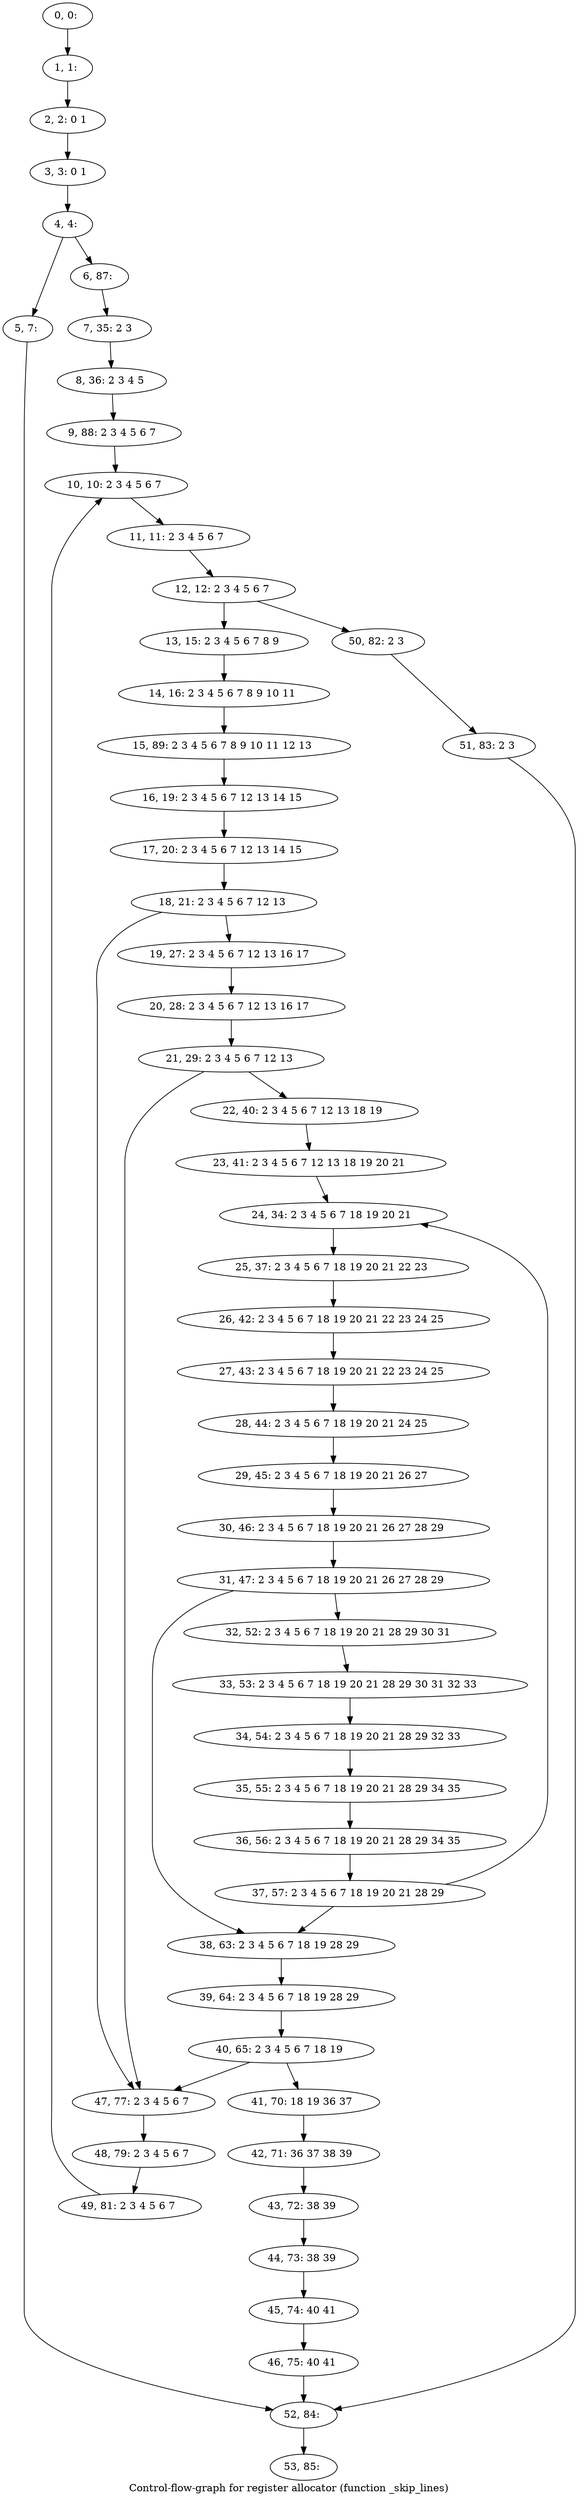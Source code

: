 digraph G {
graph [label="Control-flow-graph for register allocator (function _skip_lines)"]
0[label="0, 0: "];
1[label="1, 1: "];
2[label="2, 2: 0 1 "];
3[label="3, 3: 0 1 "];
4[label="4, 4: "];
5[label="5, 7: "];
6[label="6, 87: "];
7[label="7, 35: 2 3 "];
8[label="8, 36: 2 3 4 5 "];
9[label="9, 88: 2 3 4 5 6 7 "];
10[label="10, 10: 2 3 4 5 6 7 "];
11[label="11, 11: 2 3 4 5 6 7 "];
12[label="12, 12: 2 3 4 5 6 7 "];
13[label="13, 15: 2 3 4 5 6 7 8 9 "];
14[label="14, 16: 2 3 4 5 6 7 8 9 10 11 "];
15[label="15, 89: 2 3 4 5 6 7 8 9 10 11 12 13 "];
16[label="16, 19: 2 3 4 5 6 7 12 13 14 15 "];
17[label="17, 20: 2 3 4 5 6 7 12 13 14 15 "];
18[label="18, 21: 2 3 4 5 6 7 12 13 "];
19[label="19, 27: 2 3 4 5 6 7 12 13 16 17 "];
20[label="20, 28: 2 3 4 5 6 7 12 13 16 17 "];
21[label="21, 29: 2 3 4 5 6 7 12 13 "];
22[label="22, 40: 2 3 4 5 6 7 12 13 18 19 "];
23[label="23, 41: 2 3 4 5 6 7 12 13 18 19 20 21 "];
24[label="24, 34: 2 3 4 5 6 7 18 19 20 21 "];
25[label="25, 37: 2 3 4 5 6 7 18 19 20 21 22 23 "];
26[label="26, 42: 2 3 4 5 6 7 18 19 20 21 22 23 24 25 "];
27[label="27, 43: 2 3 4 5 6 7 18 19 20 21 22 23 24 25 "];
28[label="28, 44: 2 3 4 5 6 7 18 19 20 21 24 25 "];
29[label="29, 45: 2 3 4 5 6 7 18 19 20 21 26 27 "];
30[label="30, 46: 2 3 4 5 6 7 18 19 20 21 26 27 28 29 "];
31[label="31, 47: 2 3 4 5 6 7 18 19 20 21 26 27 28 29 "];
32[label="32, 52: 2 3 4 5 6 7 18 19 20 21 28 29 30 31 "];
33[label="33, 53: 2 3 4 5 6 7 18 19 20 21 28 29 30 31 32 33 "];
34[label="34, 54: 2 3 4 5 6 7 18 19 20 21 28 29 32 33 "];
35[label="35, 55: 2 3 4 5 6 7 18 19 20 21 28 29 34 35 "];
36[label="36, 56: 2 3 4 5 6 7 18 19 20 21 28 29 34 35 "];
37[label="37, 57: 2 3 4 5 6 7 18 19 20 21 28 29 "];
38[label="38, 63: 2 3 4 5 6 7 18 19 28 29 "];
39[label="39, 64: 2 3 4 5 6 7 18 19 28 29 "];
40[label="40, 65: 2 3 4 5 6 7 18 19 "];
41[label="41, 70: 18 19 36 37 "];
42[label="42, 71: 36 37 38 39 "];
43[label="43, 72: 38 39 "];
44[label="44, 73: 38 39 "];
45[label="45, 74: 40 41 "];
46[label="46, 75: 40 41 "];
47[label="47, 77: 2 3 4 5 6 7 "];
48[label="48, 79: 2 3 4 5 6 7 "];
49[label="49, 81: 2 3 4 5 6 7 "];
50[label="50, 82: 2 3 "];
51[label="51, 83: 2 3 "];
52[label="52, 84: "];
53[label="53, 85: "];
0->1 ;
1->2 ;
2->3 ;
3->4 ;
4->5 ;
4->6 ;
5->52 ;
6->7 ;
7->8 ;
8->9 ;
9->10 ;
10->11 ;
11->12 ;
12->13 ;
12->50 ;
13->14 ;
14->15 ;
15->16 ;
16->17 ;
17->18 ;
18->19 ;
18->47 ;
19->20 ;
20->21 ;
21->22 ;
21->47 ;
22->23 ;
23->24 ;
24->25 ;
25->26 ;
26->27 ;
27->28 ;
28->29 ;
29->30 ;
30->31 ;
31->32 ;
31->38 ;
32->33 ;
33->34 ;
34->35 ;
35->36 ;
36->37 ;
37->38 ;
37->24 ;
38->39 ;
39->40 ;
40->41 ;
40->47 ;
41->42 ;
42->43 ;
43->44 ;
44->45 ;
45->46 ;
46->52 ;
47->48 ;
48->49 ;
49->10 ;
50->51 ;
51->52 ;
52->53 ;
}
